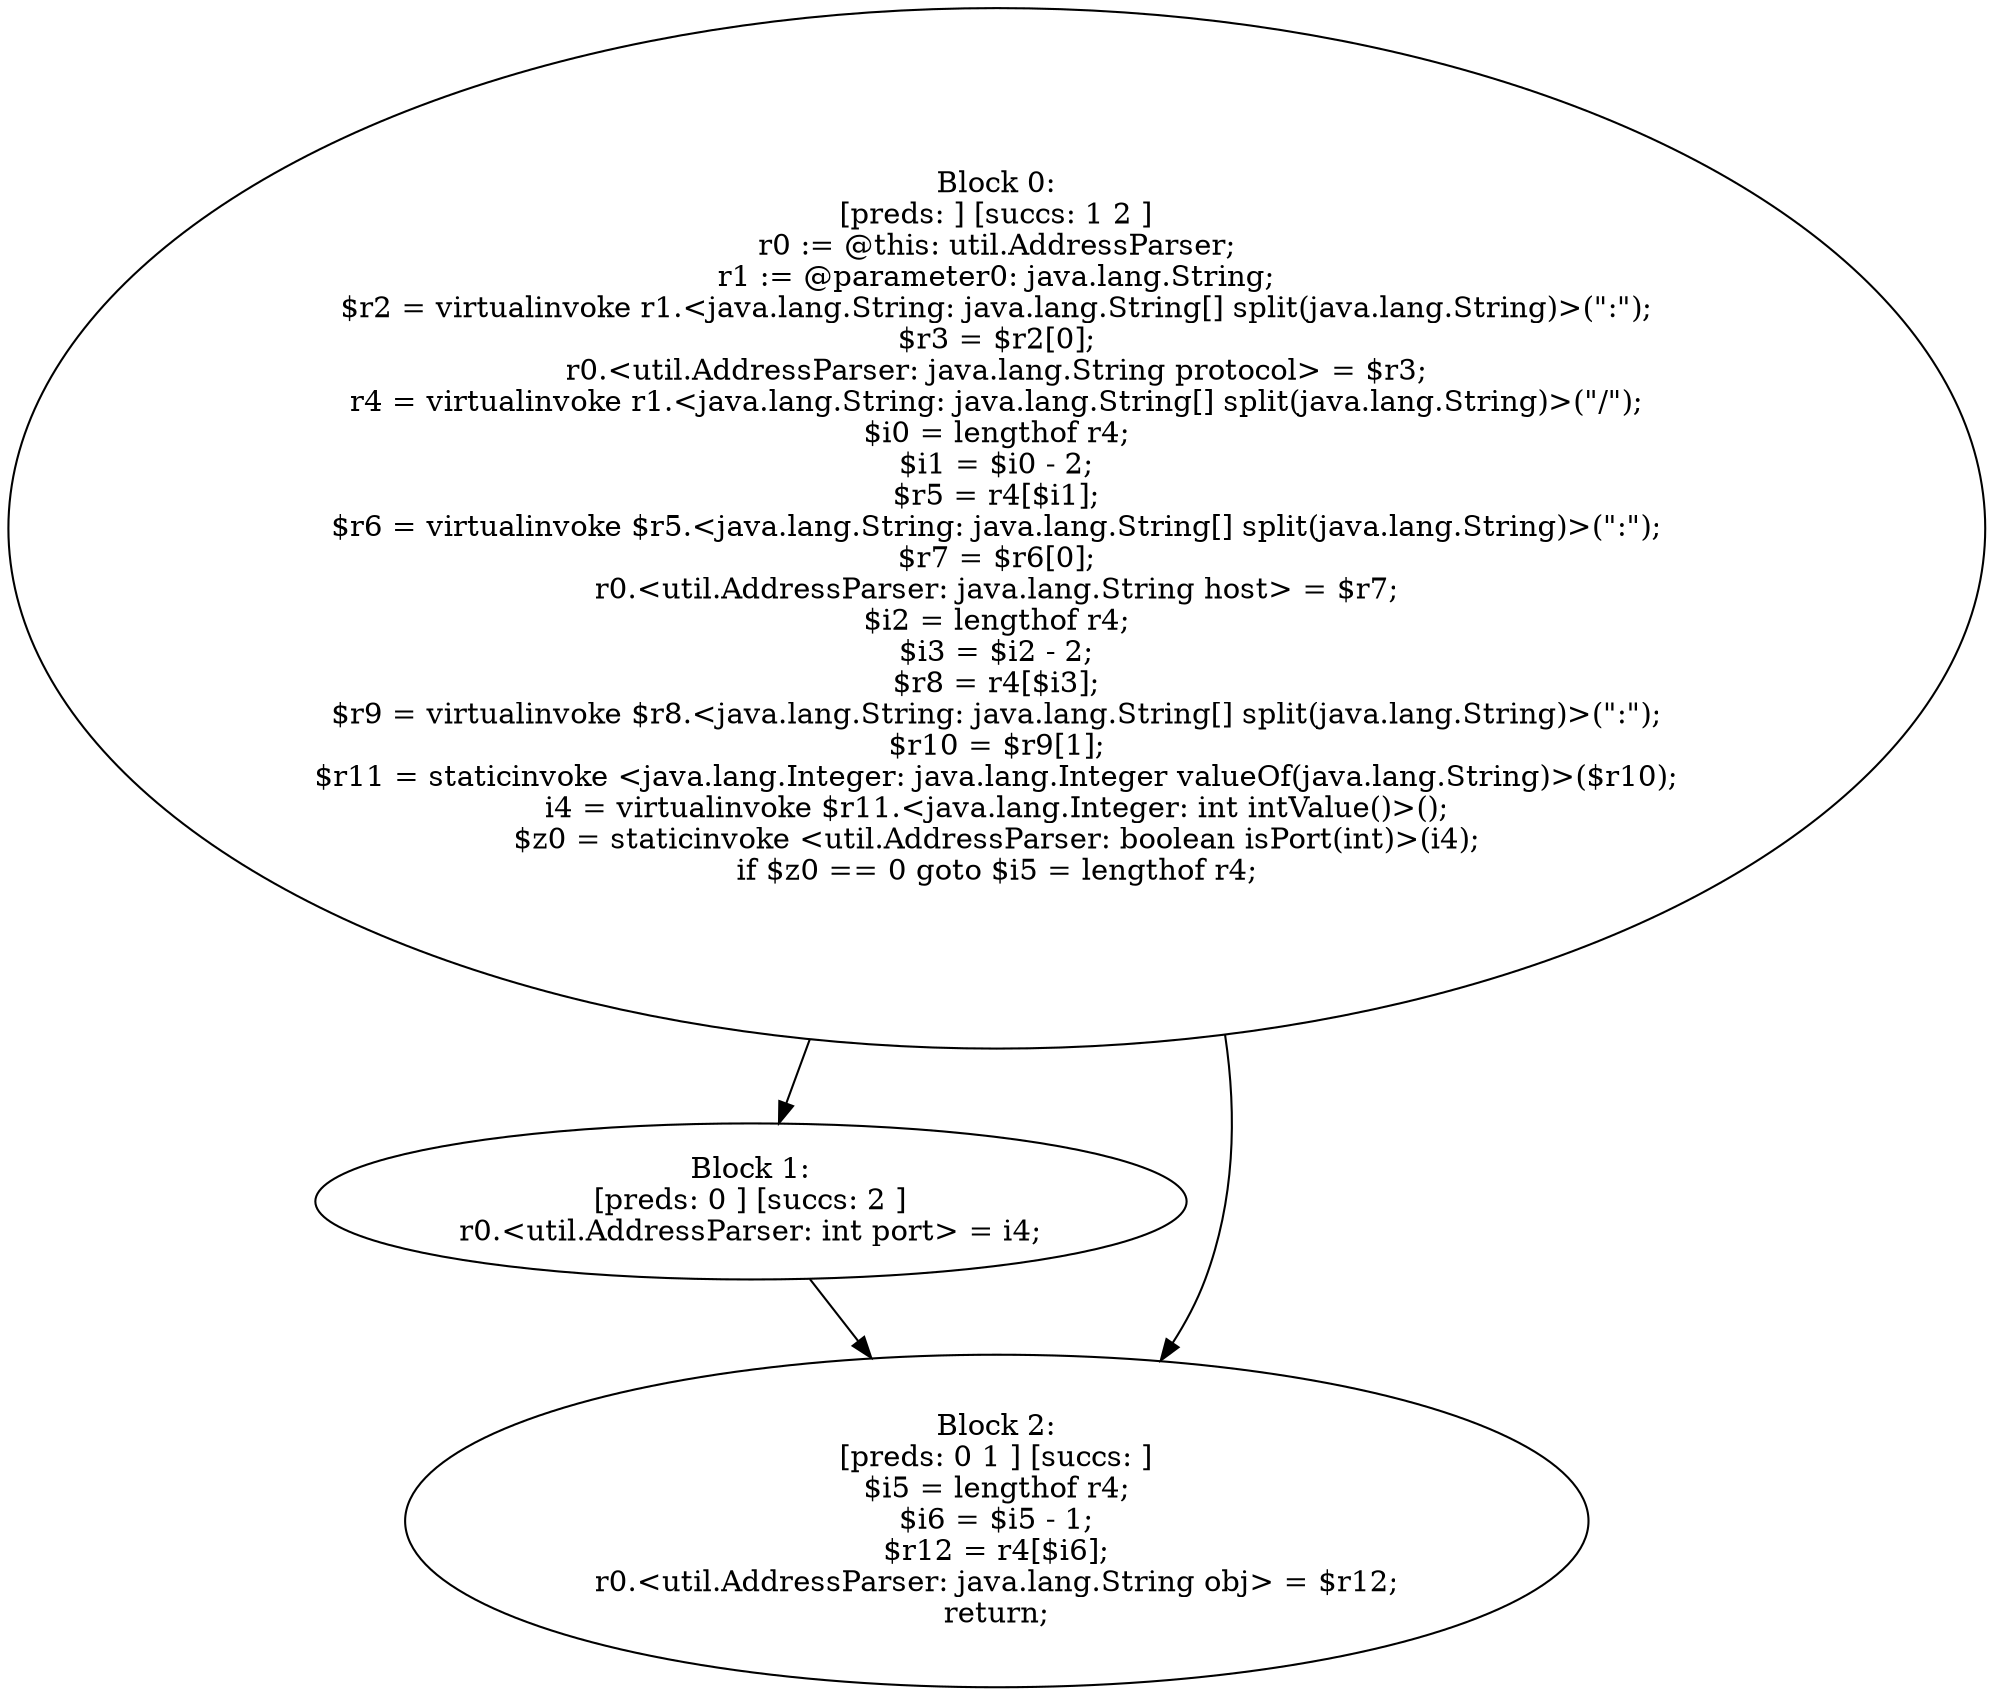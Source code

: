 digraph "unitGraph" {
    "Block 0:
[preds: ] [succs: 1 2 ]
r0 := @this: util.AddressParser;
r1 := @parameter0: java.lang.String;
$r2 = virtualinvoke r1.<java.lang.String: java.lang.String[] split(java.lang.String)>(\":\");
$r3 = $r2[0];
r0.<util.AddressParser: java.lang.String protocol> = $r3;
r4 = virtualinvoke r1.<java.lang.String: java.lang.String[] split(java.lang.String)>(\"/\");
$i0 = lengthof r4;
$i1 = $i0 - 2;
$r5 = r4[$i1];
$r6 = virtualinvoke $r5.<java.lang.String: java.lang.String[] split(java.lang.String)>(\":\");
$r7 = $r6[0];
r0.<util.AddressParser: java.lang.String host> = $r7;
$i2 = lengthof r4;
$i3 = $i2 - 2;
$r8 = r4[$i3];
$r9 = virtualinvoke $r8.<java.lang.String: java.lang.String[] split(java.lang.String)>(\":\");
$r10 = $r9[1];
$r11 = staticinvoke <java.lang.Integer: java.lang.Integer valueOf(java.lang.String)>($r10);
i4 = virtualinvoke $r11.<java.lang.Integer: int intValue()>();
$z0 = staticinvoke <util.AddressParser: boolean isPort(int)>(i4);
if $z0 == 0 goto $i5 = lengthof r4;
"
    "Block 1:
[preds: 0 ] [succs: 2 ]
r0.<util.AddressParser: int port> = i4;
"
    "Block 2:
[preds: 0 1 ] [succs: ]
$i5 = lengthof r4;
$i6 = $i5 - 1;
$r12 = r4[$i6];
r0.<util.AddressParser: java.lang.String obj> = $r12;
return;
"
    "Block 0:
[preds: ] [succs: 1 2 ]
r0 := @this: util.AddressParser;
r1 := @parameter0: java.lang.String;
$r2 = virtualinvoke r1.<java.lang.String: java.lang.String[] split(java.lang.String)>(\":\");
$r3 = $r2[0];
r0.<util.AddressParser: java.lang.String protocol> = $r3;
r4 = virtualinvoke r1.<java.lang.String: java.lang.String[] split(java.lang.String)>(\"/\");
$i0 = lengthof r4;
$i1 = $i0 - 2;
$r5 = r4[$i1];
$r6 = virtualinvoke $r5.<java.lang.String: java.lang.String[] split(java.lang.String)>(\":\");
$r7 = $r6[0];
r0.<util.AddressParser: java.lang.String host> = $r7;
$i2 = lengthof r4;
$i3 = $i2 - 2;
$r8 = r4[$i3];
$r9 = virtualinvoke $r8.<java.lang.String: java.lang.String[] split(java.lang.String)>(\":\");
$r10 = $r9[1];
$r11 = staticinvoke <java.lang.Integer: java.lang.Integer valueOf(java.lang.String)>($r10);
i4 = virtualinvoke $r11.<java.lang.Integer: int intValue()>();
$z0 = staticinvoke <util.AddressParser: boolean isPort(int)>(i4);
if $z0 == 0 goto $i5 = lengthof r4;
"->"Block 1:
[preds: 0 ] [succs: 2 ]
r0.<util.AddressParser: int port> = i4;
";
    "Block 0:
[preds: ] [succs: 1 2 ]
r0 := @this: util.AddressParser;
r1 := @parameter0: java.lang.String;
$r2 = virtualinvoke r1.<java.lang.String: java.lang.String[] split(java.lang.String)>(\":\");
$r3 = $r2[0];
r0.<util.AddressParser: java.lang.String protocol> = $r3;
r4 = virtualinvoke r1.<java.lang.String: java.lang.String[] split(java.lang.String)>(\"/\");
$i0 = lengthof r4;
$i1 = $i0 - 2;
$r5 = r4[$i1];
$r6 = virtualinvoke $r5.<java.lang.String: java.lang.String[] split(java.lang.String)>(\":\");
$r7 = $r6[0];
r0.<util.AddressParser: java.lang.String host> = $r7;
$i2 = lengthof r4;
$i3 = $i2 - 2;
$r8 = r4[$i3];
$r9 = virtualinvoke $r8.<java.lang.String: java.lang.String[] split(java.lang.String)>(\":\");
$r10 = $r9[1];
$r11 = staticinvoke <java.lang.Integer: java.lang.Integer valueOf(java.lang.String)>($r10);
i4 = virtualinvoke $r11.<java.lang.Integer: int intValue()>();
$z0 = staticinvoke <util.AddressParser: boolean isPort(int)>(i4);
if $z0 == 0 goto $i5 = lengthof r4;
"->"Block 2:
[preds: 0 1 ] [succs: ]
$i5 = lengthof r4;
$i6 = $i5 - 1;
$r12 = r4[$i6];
r0.<util.AddressParser: java.lang.String obj> = $r12;
return;
";
    "Block 1:
[preds: 0 ] [succs: 2 ]
r0.<util.AddressParser: int port> = i4;
"->"Block 2:
[preds: 0 1 ] [succs: ]
$i5 = lengthof r4;
$i6 = $i5 - 1;
$r12 = r4[$i6];
r0.<util.AddressParser: java.lang.String obj> = $r12;
return;
";
}
